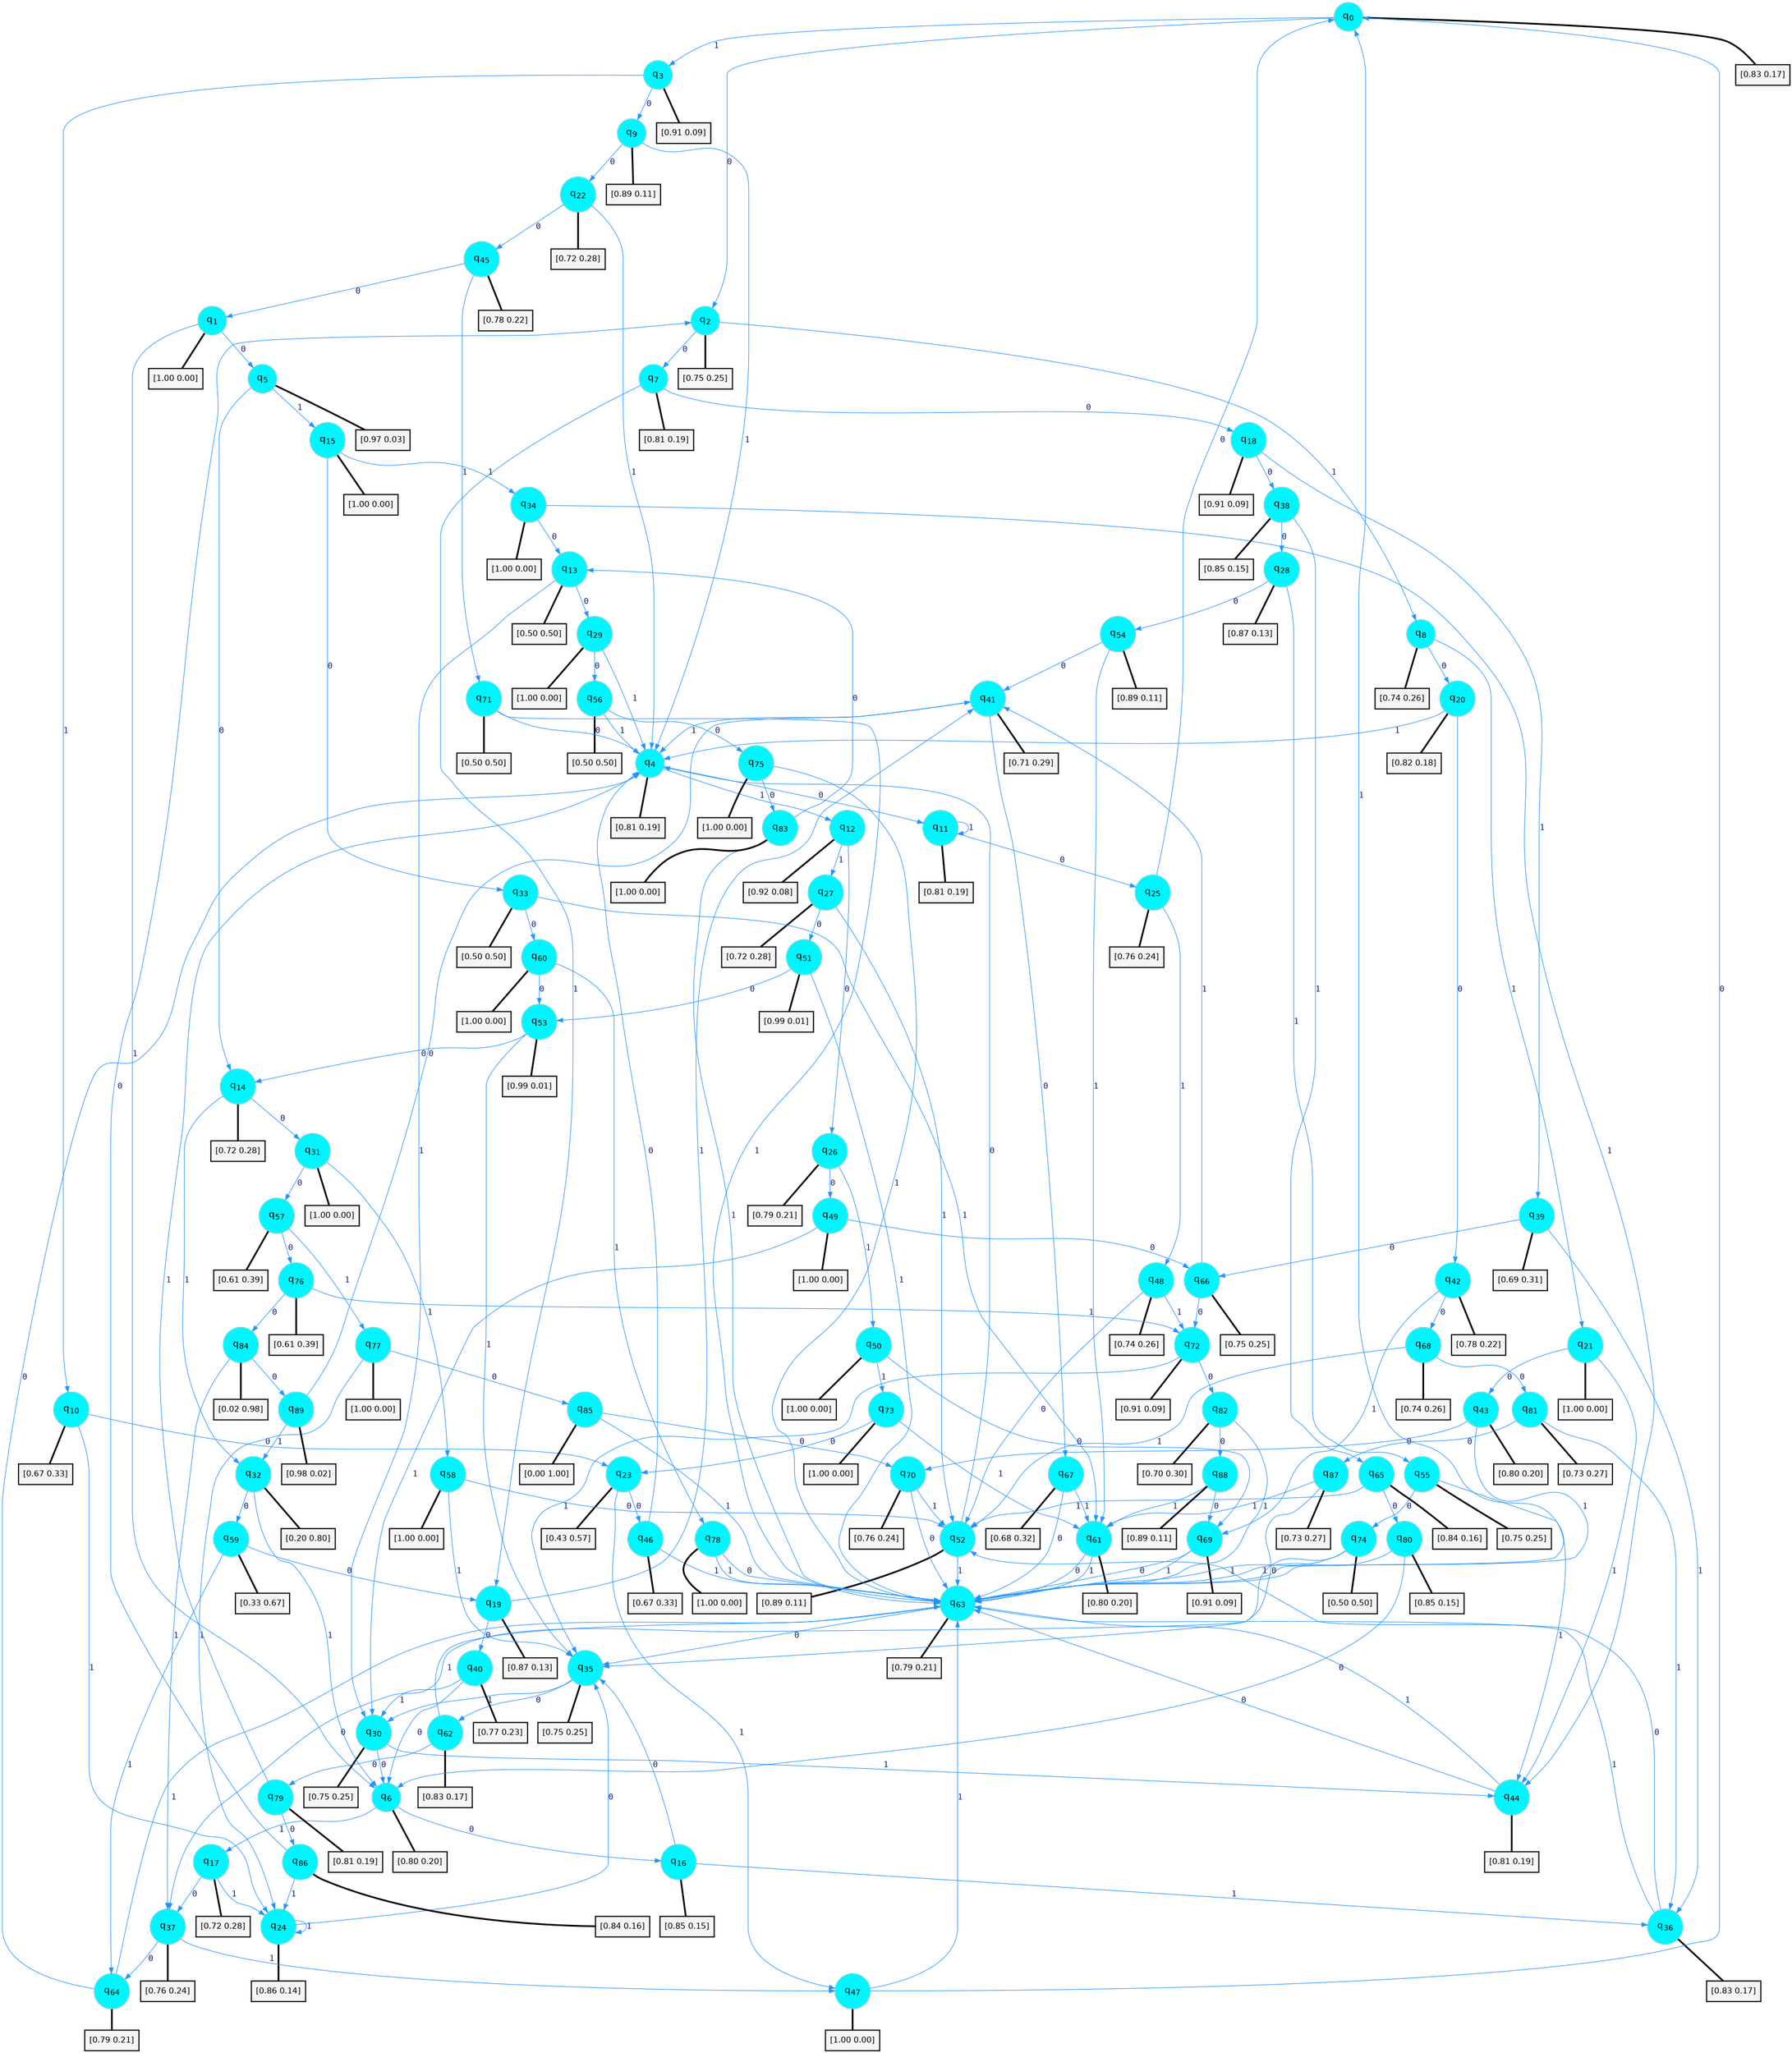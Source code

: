 digraph G {
graph [
bgcolor=transparent, dpi=300, rankdir=TD, size="40,25"];
node [
color=gray, fillcolor=turquoise1, fontcolor=black, fontname=Helvetica, fontsize=16, fontweight=bold, shape=circle, style=filled];
edge [
arrowsize=1, color=dodgerblue1, fontcolor=midnightblue, fontname=courier, fontweight=bold, penwidth=1, style=solid, weight=20];
0[label=<q<SUB>0</SUB>>];
1[label=<q<SUB>1</SUB>>];
2[label=<q<SUB>2</SUB>>];
3[label=<q<SUB>3</SUB>>];
4[label=<q<SUB>4</SUB>>];
5[label=<q<SUB>5</SUB>>];
6[label=<q<SUB>6</SUB>>];
7[label=<q<SUB>7</SUB>>];
8[label=<q<SUB>8</SUB>>];
9[label=<q<SUB>9</SUB>>];
10[label=<q<SUB>10</SUB>>];
11[label=<q<SUB>11</SUB>>];
12[label=<q<SUB>12</SUB>>];
13[label=<q<SUB>13</SUB>>];
14[label=<q<SUB>14</SUB>>];
15[label=<q<SUB>15</SUB>>];
16[label=<q<SUB>16</SUB>>];
17[label=<q<SUB>17</SUB>>];
18[label=<q<SUB>18</SUB>>];
19[label=<q<SUB>19</SUB>>];
20[label=<q<SUB>20</SUB>>];
21[label=<q<SUB>21</SUB>>];
22[label=<q<SUB>22</SUB>>];
23[label=<q<SUB>23</SUB>>];
24[label=<q<SUB>24</SUB>>];
25[label=<q<SUB>25</SUB>>];
26[label=<q<SUB>26</SUB>>];
27[label=<q<SUB>27</SUB>>];
28[label=<q<SUB>28</SUB>>];
29[label=<q<SUB>29</SUB>>];
30[label=<q<SUB>30</SUB>>];
31[label=<q<SUB>31</SUB>>];
32[label=<q<SUB>32</SUB>>];
33[label=<q<SUB>33</SUB>>];
34[label=<q<SUB>34</SUB>>];
35[label=<q<SUB>35</SUB>>];
36[label=<q<SUB>36</SUB>>];
37[label=<q<SUB>37</SUB>>];
38[label=<q<SUB>38</SUB>>];
39[label=<q<SUB>39</SUB>>];
40[label=<q<SUB>40</SUB>>];
41[label=<q<SUB>41</SUB>>];
42[label=<q<SUB>42</SUB>>];
43[label=<q<SUB>43</SUB>>];
44[label=<q<SUB>44</SUB>>];
45[label=<q<SUB>45</SUB>>];
46[label=<q<SUB>46</SUB>>];
47[label=<q<SUB>47</SUB>>];
48[label=<q<SUB>48</SUB>>];
49[label=<q<SUB>49</SUB>>];
50[label=<q<SUB>50</SUB>>];
51[label=<q<SUB>51</SUB>>];
52[label=<q<SUB>52</SUB>>];
53[label=<q<SUB>53</SUB>>];
54[label=<q<SUB>54</SUB>>];
55[label=<q<SUB>55</SUB>>];
56[label=<q<SUB>56</SUB>>];
57[label=<q<SUB>57</SUB>>];
58[label=<q<SUB>58</SUB>>];
59[label=<q<SUB>59</SUB>>];
60[label=<q<SUB>60</SUB>>];
61[label=<q<SUB>61</SUB>>];
62[label=<q<SUB>62</SUB>>];
63[label=<q<SUB>63</SUB>>];
64[label=<q<SUB>64</SUB>>];
65[label=<q<SUB>65</SUB>>];
66[label=<q<SUB>66</SUB>>];
67[label=<q<SUB>67</SUB>>];
68[label=<q<SUB>68</SUB>>];
69[label=<q<SUB>69</SUB>>];
70[label=<q<SUB>70</SUB>>];
71[label=<q<SUB>71</SUB>>];
72[label=<q<SUB>72</SUB>>];
73[label=<q<SUB>73</SUB>>];
74[label=<q<SUB>74</SUB>>];
75[label=<q<SUB>75</SUB>>];
76[label=<q<SUB>76</SUB>>];
77[label=<q<SUB>77</SUB>>];
78[label=<q<SUB>78</SUB>>];
79[label=<q<SUB>79</SUB>>];
80[label=<q<SUB>80</SUB>>];
81[label=<q<SUB>81</SUB>>];
82[label=<q<SUB>82</SUB>>];
83[label=<q<SUB>83</SUB>>];
84[label=<q<SUB>84</SUB>>];
85[label=<q<SUB>85</SUB>>];
86[label=<q<SUB>86</SUB>>];
87[label=<q<SUB>87</SUB>>];
88[label=<q<SUB>88</SUB>>];
89[label=<q<SUB>89</SUB>>];
90[label="[0.83 0.17]", shape=box,fontcolor=black, fontname=Helvetica, fontsize=14, penwidth=2, fillcolor=whitesmoke,color=black];
91[label="[1.00 0.00]", shape=box,fontcolor=black, fontname=Helvetica, fontsize=14, penwidth=2, fillcolor=whitesmoke,color=black];
92[label="[0.75 0.25]", shape=box,fontcolor=black, fontname=Helvetica, fontsize=14, penwidth=2, fillcolor=whitesmoke,color=black];
93[label="[0.91 0.09]", shape=box,fontcolor=black, fontname=Helvetica, fontsize=14, penwidth=2, fillcolor=whitesmoke,color=black];
94[label="[0.81 0.19]", shape=box,fontcolor=black, fontname=Helvetica, fontsize=14, penwidth=2, fillcolor=whitesmoke,color=black];
95[label="[0.97 0.03]", shape=box,fontcolor=black, fontname=Helvetica, fontsize=14, penwidth=2, fillcolor=whitesmoke,color=black];
96[label="[0.80 0.20]", shape=box,fontcolor=black, fontname=Helvetica, fontsize=14, penwidth=2, fillcolor=whitesmoke,color=black];
97[label="[0.81 0.19]", shape=box,fontcolor=black, fontname=Helvetica, fontsize=14, penwidth=2, fillcolor=whitesmoke,color=black];
98[label="[0.74 0.26]", shape=box,fontcolor=black, fontname=Helvetica, fontsize=14, penwidth=2, fillcolor=whitesmoke,color=black];
99[label="[0.89 0.11]", shape=box,fontcolor=black, fontname=Helvetica, fontsize=14, penwidth=2, fillcolor=whitesmoke,color=black];
100[label="[0.67 0.33]", shape=box,fontcolor=black, fontname=Helvetica, fontsize=14, penwidth=2, fillcolor=whitesmoke,color=black];
101[label="[0.81 0.19]", shape=box,fontcolor=black, fontname=Helvetica, fontsize=14, penwidth=2, fillcolor=whitesmoke,color=black];
102[label="[0.92 0.08]", shape=box,fontcolor=black, fontname=Helvetica, fontsize=14, penwidth=2, fillcolor=whitesmoke,color=black];
103[label="[0.50 0.50]", shape=box,fontcolor=black, fontname=Helvetica, fontsize=14, penwidth=2, fillcolor=whitesmoke,color=black];
104[label="[0.72 0.28]", shape=box,fontcolor=black, fontname=Helvetica, fontsize=14, penwidth=2, fillcolor=whitesmoke,color=black];
105[label="[1.00 0.00]", shape=box,fontcolor=black, fontname=Helvetica, fontsize=14, penwidth=2, fillcolor=whitesmoke,color=black];
106[label="[0.85 0.15]", shape=box,fontcolor=black, fontname=Helvetica, fontsize=14, penwidth=2, fillcolor=whitesmoke,color=black];
107[label="[0.72 0.28]", shape=box,fontcolor=black, fontname=Helvetica, fontsize=14, penwidth=2, fillcolor=whitesmoke,color=black];
108[label="[0.91 0.09]", shape=box,fontcolor=black, fontname=Helvetica, fontsize=14, penwidth=2, fillcolor=whitesmoke,color=black];
109[label="[0.87 0.13]", shape=box,fontcolor=black, fontname=Helvetica, fontsize=14, penwidth=2, fillcolor=whitesmoke,color=black];
110[label="[0.82 0.18]", shape=box,fontcolor=black, fontname=Helvetica, fontsize=14, penwidth=2, fillcolor=whitesmoke,color=black];
111[label="[1.00 0.00]", shape=box,fontcolor=black, fontname=Helvetica, fontsize=14, penwidth=2, fillcolor=whitesmoke,color=black];
112[label="[0.72 0.28]", shape=box,fontcolor=black, fontname=Helvetica, fontsize=14, penwidth=2, fillcolor=whitesmoke,color=black];
113[label="[0.43 0.57]", shape=box,fontcolor=black, fontname=Helvetica, fontsize=14, penwidth=2, fillcolor=whitesmoke,color=black];
114[label="[0.86 0.14]", shape=box,fontcolor=black, fontname=Helvetica, fontsize=14, penwidth=2, fillcolor=whitesmoke,color=black];
115[label="[0.76 0.24]", shape=box,fontcolor=black, fontname=Helvetica, fontsize=14, penwidth=2, fillcolor=whitesmoke,color=black];
116[label="[0.79 0.21]", shape=box,fontcolor=black, fontname=Helvetica, fontsize=14, penwidth=2, fillcolor=whitesmoke,color=black];
117[label="[0.72 0.28]", shape=box,fontcolor=black, fontname=Helvetica, fontsize=14, penwidth=2, fillcolor=whitesmoke,color=black];
118[label="[0.87 0.13]", shape=box,fontcolor=black, fontname=Helvetica, fontsize=14, penwidth=2, fillcolor=whitesmoke,color=black];
119[label="[1.00 0.00]", shape=box,fontcolor=black, fontname=Helvetica, fontsize=14, penwidth=2, fillcolor=whitesmoke,color=black];
120[label="[0.75 0.25]", shape=box,fontcolor=black, fontname=Helvetica, fontsize=14, penwidth=2, fillcolor=whitesmoke,color=black];
121[label="[1.00 0.00]", shape=box,fontcolor=black, fontname=Helvetica, fontsize=14, penwidth=2, fillcolor=whitesmoke,color=black];
122[label="[0.20 0.80]", shape=box,fontcolor=black, fontname=Helvetica, fontsize=14, penwidth=2, fillcolor=whitesmoke,color=black];
123[label="[0.50 0.50]", shape=box,fontcolor=black, fontname=Helvetica, fontsize=14, penwidth=2, fillcolor=whitesmoke,color=black];
124[label="[1.00 0.00]", shape=box,fontcolor=black, fontname=Helvetica, fontsize=14, penwidth=2, fillcolor=whitesmoke,color=black];
125[label="[0.75 0.25]", shape=box,fontcolor=black, fontname=Helvetica, fontsize=14, penwidth=2, fillcolor=whitesmoke,color=black];
126[label="[0.83 0.17]", shape=box,fontcolor=black, fontname=Helvetica, fontsize=14, penwidth=2, fillcolor=whitesmoke,color=black];
127[label="[0.76 0.24]", shape=box,fontcolor=black, fontname=Helvetica, fontsize=14, penwidth=2, fillcolor=whitesmoke,color=black];
128[label="[0.85 0.15]", shape=box,fontcolor=black, fontname=Helvetica, fontsize=14, penwidth=2, fillcolor=whitesmoke,color=black];
129[label="[0.69 0.31]", shape=box,fontcolor=black, fontname=Helvetica, fontsize=14, penwidth=2, fillcolor=whitesmoke,color=black];
130[label="[0.77 0.23]", shape=box,fontcolor=black, fontname=Helvetica, fontsize=14, penwidth=2, fillcolor=whitesmoke,color=black];
131[label="[0.71 0.29]", shape=box,fontcolor=black, fontname=Helvetica, fontsize=14, penwidth=2, fillcolor=whitesmoke,color=black];
132[label="[0.78 0.22]", shape=box,fontcolor=black, fontname=Helvetica, fontsize=14, penwidth=2, fillcolor=whitesmoke,color=black];
133[label="[0.80 0.20]", shape=box,fontcolor=black, fontname=Helvetica, fontsize=14, penwidth=2, fillcolor=whitesmoke,color=black];
134[label="[0.81 0.19]", shape=box,fontcolor=black, fontname=Helvetica, fontsize=14, penwidth=2, fillcolor=whitesmoke,color=black];
135[label="[0.78 0.22]", shape=box,fontcolor=black, fontname=Helvetica, fontsize=14, penwidth=2, fillcolor=whitesmoke,color=black];
136[label="[0.67 0.33]", shape=box,fontcolor=black, fontname=Helvetica, fontsize=14, penwidth=2, fillcolor=whitesmoke,color=black];
137[label="[1.00 0.00]", shape=box,fontcolor=black, fontname=Helvetica, fontsize=14, penwidth=2, fillcolor=whitesmoke,color=black];
138[label="[0.74 0.26]", shape=box,fontcolor=black, fontname=Helvetica, fontsize=14, penwidth=2, fillcolor=whitesmoke,color=black];
139[label="[1.00 0.00]", shape=box,fontcolor=black, fontname=Helvetica, fontsize=14, penwidth=2, fillcolor=whitesmoke,color=black];
140[label="[1.00 0.00]", shape=box,fontcolor=black, fontname=Helvetica, fontsize=14, penwidth=2, fillcolor=whitesmoke,color=black];
141[label="[0.99 0.01]", shape=box,fontcolor=black, fontname=Helvetica, fontsize=14, penwidth=2, fillcolor=whitesmoke,color=black];
142[label="[0.89 0.11]", shape=box,fontcolor=black, fontname=Helvetica, fontsize=14, penwidth=2, fillcolor=whitesmoke,color=black];
143[label="[0.99 0.01]", shape=box,fontcolor=black, fontname=Helvetica, fontsize=14, penwidth=2, fillcolor=whitesmoke,color=black];
144[label="[0.89 0.11]", shape=box,fontcolor=black, fontname=Helvetica, fontsize=14, penwidth=2, fillcolor=whitesmoke,color=black];
145[label="[0.75 0.25]", shape=box,fontcolor=black, fontname=Helvetica, fontsize=14, penwidth=2, fillcolor=whitesmoke,color=black];
146[label="[0.50 0.50]", shape=box,fontcolor=black, fontname=Helvetica, fontsize=14, penwidth=2, fillcolor=whitesmoke,color=black];
147[label="[0.61 0.39]", shape=box,fontcolor=black, fontname=Helvetica, fontsize=14, penwidth=2, fillcolor=whitesmoke,color=black];
148[label="[1.00 0.00]", shape=box,fontcolor=black, fontname=Helvetica, fontsize=14, penwidth=2, fillcolor=whitesmoke,color=black];
149[label="[0.33 0.67]", shape=box,fontcolor=black, fontname=Helvetica, fontsize=14, penwidth=2, fillcolor=whitesmoke,color=black];
150[label="[1.00 0.00]", shape=box,fontcolor=black, fontname=Helvetica, fontsize=14, penwidth=2, fillcolor=whitesmoke,color=black];
151[label="[0.80 0.20]", shape=box,fontcolor=black, fontname=Helvetica, fontsize=14, penwidth=2, fillcolor=whitesmoke,color=black];
152[label="[0.83 0.17]", shape=box,fontcolor=black, fontname=Helvetica, fontsize=14, penwidth=2, fillcolor=whitesmoke,color=black];
153[label="[0.79 0.21]", shape=box,fontcolor=black, fontname=Helvetica, fontsize=14, penwidth=2, fillcolor=whitesmoke,color=black];
154[label="[0.79 0.21]", shape=box,fontcolor=black, fontname=Helvetica, fontsize=14, penwidth=2, fillcolor=whitesmoke,color=black];
155[label="[0.84 0.16]", shape=box,fontcolor=black, fontname=Helvetica, fontsize=14, penwidth=2, fillcolor=whitesmoke,color=black];
156[label="[0.75 0.25]", shape=box,fontcolor=black, fontname=Helvetica, fontsize=14, penwidth=2, fillcolor=whitesmoke,color=black];
157[label="[0.68 0.32]", shape=box,fontcolor=black, fontname=Helvetica, fontsize=14, penwidth=2, fillcolor=whitesmoke,color=black];
158[label="[0.74 0.26]", shape=box,fontcolor=black, fontname=Helvetica, fontsize=14, penwidth=2, fillcolor=whitesmoke,color=black];
159[label="[0.91 0.09]", shape=box,fontcolor=black, fontname=Helvetica, fontsize=14, penwidth=2, fillcolor=whitesmoke,color=black];
160[label="[0.76 0.24]", shape=box,fontcolor=black, fontname=Helvetica, fontsize=14, penwidth=2, fillcolor=whitesmoke,color=black];
161[label="[0.50 0.50]", shape=box,fontcolor=black, fontname=Helvetica, fontsize=14, penwidth=2, fillcolor=whitesmoke,color=black];
162[label="[0.91 0.09]", shape=box,fontcolor=black, fontname=Helvetica, fontsize=14, penwidth=2, fillcolor=whitesmoke,color=black];
163[label="[1.00 0.00]", shape=box,fontcolor=black, fontname=Helvetica, fontsize=14, penwidth=2, fillcolor=whitesmoke,color=black];
164[label="[0.50 0.50]", shape=box,fontcolor=black, fontname=Helvetica, fontsize=14, penwidth=2, fillcolor=whitesmoke,color=black];
165[label="[1.00 0.00]", shape=box,fontcolor=black, fontname=Helvetica, fontsize=14, penwidth=2, fillcolor=whitesmoke,color=black];
166[label="[0.61 0.39]", shape=box,fontcolor=black, fontname=Helvetica, fontsize=14, penwidth=2, fillcolor=whitesmoke,color=black];
167[label="[1.00 0.00]", shape=box,fontcolor=black, fontname=Helvetica, fontsize=14, penwidth=2, fillcolor=whitesmoke,color=black];
168[label="[1.00 0.00]", shape=box,fontcolor=black, fontname=Helvetica, fontsize=14, penwidth=2, fillcolor=whitesmoke,color=black];
169[label="[0.81 0.19]", shape=box,fontcolor=black, fontname=Helvetica, fontsize=14, penwidth=2, fillcolor=whitesmoke,color=black];
170[label="[0.85 0.15]", shape=box,fontcolor=black, fontname=Helvetica, fontsize=14, penwidth=2, fillcolor=whitesmoke,color=black];
171[label="[0.73 0.27]", shape=box,fontcolor=black, fontname=Helvetica, fontsize=14, penwidth=2, fillcolor=whitesmoke,color=black];
172[label="[0.70 0.30]", shape=box,fontcolor=black, fontname=Helvetica, fontsize=14, penwidth=2, fillcolor=whitesmoke,color=black];
173[label="[1.00 0.00]", shape=box,fontcolor=black, fontname=Helvetica, fontsize=14, penwidth=2, fillcolor=whitesmoke,color=black];
174[label="[0.02 0.98]", shape=box,fontcolor=black, fontname=Helvetica, fontsize=14, penwidth=2, fillcolor=whitesmoke,color=black];
175[label="[0.00 1.00]", shape=box,fontcolor=black, fontname=Helvetica, fontsize=14, penwidth=2, fillcolor=whitesmoke,color=black];
176[label="[0.84 0.16]", shape=box,fontcolor=black, fontname=Helvetica, fontsize=14, penwidth=2, fillcolor=whitesmoke,color=black];
177[label="[0.73 0.27]", shape=box,fontcolor=black, fontname=Helvetica, fontsize=14, penwidth=2, fillcolor=whitesmoke,color=black];
178[label="[0.89 0.11]", shape=box,fontcolor=black, fontname=Helvetica, fontsize=14, penwidth=2, fillcolor=whitesmoke,color=black];
179[label="[0.98 0.02]", shape=box,fontcolor=black, fontname=Helvetica, fontsize=14, penwidth=2, fillcolor=whitesmoke,color=black];
0->2 [label=0];
0->3 [label=1];
0->90 [arrowhead=none, penwidth=3,color=black];
1->5 [label=0];
1->6 [label=1];
1->91 [arrowhead=none, penwidth=3,color=black];
2->7 [label=0];
2->8 [label=1];
2->92 [arrowhead=none, penwidth=3,color=black];
3->9 [label=0];
3->10 [label=1];
3->93 [arrowhead=none, penwidth=3,color=black];
4->11 [label=0];
4->12 [label=1];
4->94 [arrowhead=none, penwidth=3,color=black];
5->14 [label=0];
5->15 [label=1];
5->95 [arrowhead=none, penwidth=3,color=black];
6->16 [label=0];
6->17 [label=1];
6->96 [arrowhead=none, penwidth=3,color=black];
7->18 [label=0];
7->19 [label=1];
7->97 [arrowhead=none, penwidth=3,color=black];
8->20 [label=0];
8->21 [label=1];
8->98 [arrowhead=none, penwidth=3,color=black];
9->22 [label=0];
9->4 [label=1];
9->99 [arrowhead=none, penwidth=3,color=black];
10->23 [label=0];
10->24 [label=1];
10->100 [arrowhead=none, penwidth=3,color=black];
11->25 [label=0];
11->11 [label=1];
11->101 [arrowhead=none, penwidth=3,color=black];
12->26 [label=0];
12->27 [label=1];
12->102 [arrowhead=none, penwidth=3,color=black];
13->29 [label=0];
13->30 [label=1];
13->103 [arrowhead=none, penwidth=3,color=black];
14->31 [label=0];
14->32 [label=1];
14->104 [arrowhead=none, penwidth=3,color=black];
15->33 [label=0];
15->34 [label=1];
15->105 [arrowhead=none, penwidth=3,color=black];
16->35 [label=0];
16->36 [label=1];
16->106 [arrowhead=none, penwidth=3,color=black];
17->37 [label=0];
17->24 [label=1];
17->107 [arrowhead=none, penwidth=3,color=black];
18->38 [label=0];
18->39 [label=1];
18->108 [arrowhead=none, penwidth=3,color=black];
19->40 [label=0];
19->41 [label=1];
19->109 [arrowhead=none, penwidth=3,color=black];
20->42 [label=0];
20->4 [label=1];
20->110 [arrowhead=none, penwidth=3,color=black];
21->43 [label=0];
21->44 [label=1];
21->111 [arrowhead=none, penwidth=3,color=black];
22->45 [label=0];
22->4 [label=1];
22->112 [arrowhead=none, penwidth=3,color=black];
23->46 [label=0];
23->47 [label=1];
23->113 [arrowhead=none, penwidth=3,color=black];
24->35 [label=0];
24->24 [label=1];
24->114 [arrowhead=none, penwidth=3,color=black];
25->0 [label=0];
25->48 [label=1];
25->115 [arrowhead=none, penwidth=3,color=black];
26->49 [label=0];
26->50 [label=1];
26->116 [arrowhead=none, penwidth=3,color=black];
27->51 [label=0];
27->52 [label=1];
27->117 [arrowhead=none, penwidth=3,color=black];
28->54 [label=0];
28->55 [label=1];
28->118 [arrowhead=none, penwidth=3,color=black];
29->56 [label=0];
29->4 [label=1];
29->119 [arrowhead=none, penwidth=3,color=black];
30->6 [label=0];
30->44 [label=1];
30->120 [arrowhead=none, penwidth=3,color=black];
31->57 [label=0];
31->58 [label=1];
31->121 [arrowhead=none, penwidth=3,color=black];
32->59 [label=0];
32->6 [label=1];
32->122 [arrowhead=none, penwidth=3,color=black];
33->60 [label=0];
33->61 [label=1];
33->123 [arrowhead=none, penwidth=3,color=black];
34->13 [label=0];
34->44 [label=1];
34->124 [arrowhead=none, penwidth=3,color=black];
35->62 [label=0];
35->30 [label=1];
35->125 [arrowhead=none, penwidth=3,color=black];
36->52 [label=0];
36->63 [label=1];
36->126 [arrowhead=none, penwidth=3,color=black];
37->64 [label=0];
37->47 [label=1];
37->127 [arrowhead=none, penwidth=3,color=black];
38->28 [label=0];
38->65 [label=1];
38->128 [arrowhead=none, penwidth=3,color=black];
39->66 [label=0];
39->36 [label=1];
39->129 [arrowhead=none, penwidth=3,color=black];
40->6 [label=0];
40->30 [label=1];
40->130 [arrowhead=none, penwidth=3,color=black];
41->67 [label=0];
41->4 [label=1];
41->131 [arrowhead=none, penwidth=3,color=black];
42->68 [label=0];
42->69 [label=1];
42->132 [arrowhead=none, penwidth=3,color=black];
43->70 [label=0];
43->63 [label=1];
43->133 [arrowhead=none, penwidth=3,color=black];
44->63 [label=0];
44->63 [label=1];
44->134 [arrowhead=none, penwidth=3,color=black];
45->1 [label=0];
45->71 [label=1];
45->135 [arrowhead=none, penwidth=3,color=black];
46->4 [label=0];
46->63 [label=1];
46->136 [arrowhead=none, penwidth=3,color=black];
47->0 [label=0];
47->63 [label=1];
47->137 [arrowhead=none, penwidth=3,color=black];
48->52 [label=0];
48->72 [label=1];
48->138 [arrowhead=none, penwidth=3,color=black];
49->66 [label=0];
49->30 [label=1];
49->139 [arrowhead=none, penwidth=3,color=black];
50->69 [label=0];
50->73 [label=1];
50->140 [arrowhead=none, penwidth=3,color=black];
51->53 [label=0];
51->63 [label=1];
51->141 [arrowhead=none, penwidth=3,color=black];
52->4 [label=0];
52->63 [label=1];
52->142 [arrowhead=none, penwidth=3,color=black];
53->14 [label=0];
53->35 [label=1];
53->143 [arrowhead=none, penwidth=3,color=black];
54->41 [label=0];
54->61 [label=1];
54->144 [arrowhead=none, penwidth=3,color=black];
55->74 [label=0];
55->44 [label=1];
55->145 [arrowhead=none, penwidth=3,color=black];
56->75 [label=0];
56->4 [label=1];
56->146 [arrowhead=none, penwidth=3,color=black];
57->76 [label=0];
57->77 [label=1];
57->147 [arrowhead=none, penwidth=3,color=black];
58->52 [label=0];
58->35 [label=1];
58->148 [arrowhead=none, penwidth=3,color=black];
59->19 [label=0];
59->64 [label=1];
59->149 [arrowhead=none, penwidth=3,color=black];
60->53 [label=0];
60->78 [label=1];
60->150 [arrowhead=none, penwidth=3,color=black];
61->63 [label=0];
61->63 [label=1];
61->151 [arrowhead=none, penwidth=3,color=black];
62->79 [label=0];
62->63 [label=1];
62->152 [arrowhead=none, penwidth=3,color=black];
63->35 [label=0];
63->0 [label=1];
63->153 [arrowhead=none, penwidth=3,color=black];
64->4 [label=0];
64->63 [label=1];
64->154 [arrowhead=none, penwidth=3,color=black];
65->80 [label=0];
65->52 [label=1];
65->155 [arrowhead=none, penwidth=3,color=black];
66->72 [label=0];
66->41 [label=1];
66->156 [arrowhead=none, penwidth=3,color=black];
67->63 [label=0];
67->61 [label=1];
67->157 [arrowhead=none, penwidth=3,color=black];
68->81 [label=0];
68->52 [label=1];
68->158 [arrowhead=none, penwidth=3,color=black];
69->63 [label=0];
69->63 [label=1];
69->159 [arrowhead=none, penwidth=3,color=black];
70->63 [label=0];
70->52 [label=1];
70->160 [arrowhead=none, penwidth=3,color=black];
71->4 [label=0];
71->63 [label=1];
71->161 [arrowhead=none, penwidth=3,color=black];
72->82 [label=0];
72->35 [label=1];
72->162 [arrowhead=none, penwidth=3,color=black];
73->23 [label=0];
73->61 [label=1];
73->163 [arrowhead=none, penwidth=3,color=black];
74->37 [label=0];
74->63 [label=1];
74->164 [arrowhead=none, penwidth=3,color=black];
75->83 [label=0];
75->63 [label=1];
75->165 [arrowhead=none, penwidth=3,color=black];
76->84 [label=0];
76->72 [label=1];
76->166 [arrowhead=none, penwidth=3,color=black];
77->85 [label=0];
77->24 [label=1];
77->167 [arrowhead=none, penwidth=3,color=black];
78->63 [label=0];
78->63 [label=1];
78->168 [arrowhead=none, penwidth=3,color=black];
79->86 [label=0];
79->4 [label=1];
79->169 [arrowhead=none, penwidth=3,color=black];
80->6 [label=0];
80->63 [label=1];
80->170 [arrowhead=none, penwidth=3,color=black];
81->87 [label=0];
81->36 [label=1];
81->171 [arrowhead=none, penwidth=3,color=black];
82->88 [label=0];
82->63 [label=1];
82->172 [arrowhead=none, penwidth=3,color=black];
83->13 [label=0];
83->63 [label=1];
83->173 [arrowhead=none, penwidth=3,color=black];
84->89 [label=0];
84->37 [label=1];
84->174 [arrowhead=none, penwidth=3,color=black];
85->70 [label=0];
85->63 [label=1];
85->175 [arrowhead=none, penwidth=3,color=black];
86->2 [label=0];
86->24 [label=1];
86->176 [arrowhead=none, penwidth=3,color=black];
87->35 [label=0];
87->61 [label=1];
87->177 [arrowhead=none, penwidth=3,color=black];
88->69 [label=0];
88->61 [label=1];
88->178 [arrowhead=none, penwidth=3,color=black];
89->41 [label=0];
89->32 [label=1];
89->179 [arrowhead=none, penwidth=3,color=black];
}

